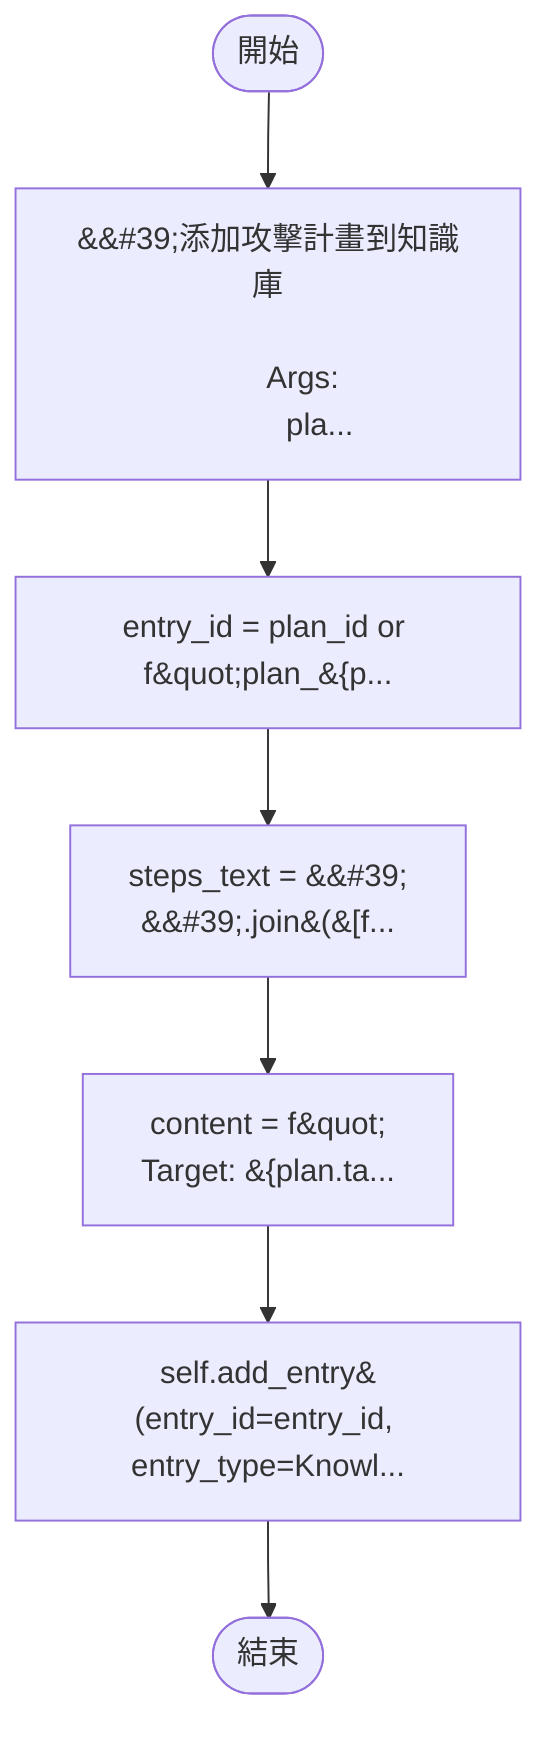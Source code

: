 flowchart TB
    n1([開始])
    n2([結束])
    n3[&amp;&#35;39;添加攻擊計畫到知識庫\n\n        Args:\n            pla...]
    n4[entry_id = plan_id or f&amp;quot;plan_&#123;p...]
    n5[steps_text = &amp;&#35;39;\n&amp;&#35;39;.join&#40;&#91;f...]
    n6[content = f&amp;quot;\nTarget: &#123;plan.ta...]
    n7[self.add_entry&#40;entry_id=entry_id, entry_type=Knowl...]
    n1 --> n3
    n3 --> n4
    n4 --> n5
    n5 --> n6
    n6 --> n7
    n7 --> n2
